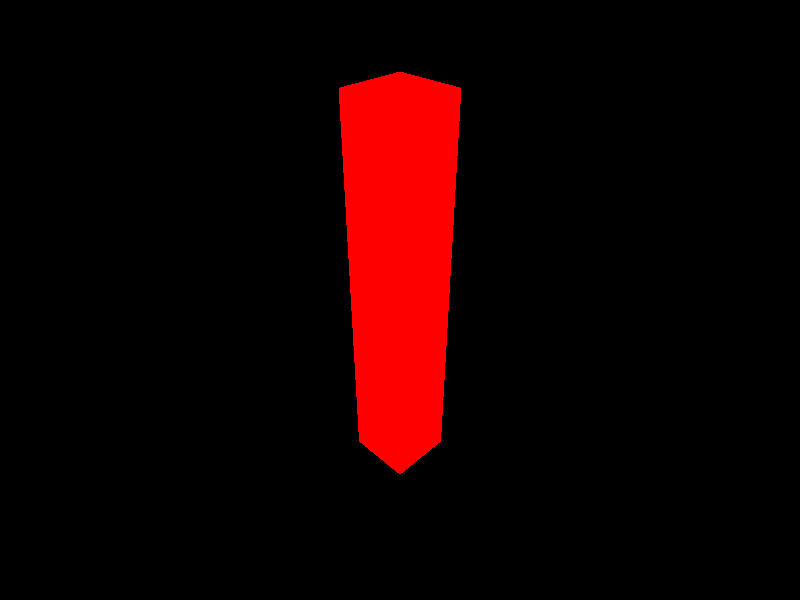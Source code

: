 //Testing surfel generation

//camera pointing around 45 degrees
camera {
  location  <-10, 10, 10> 
  up        <0,  1,  0>
  right     <.94, 0,  -.94>
  look_at   <0, 0, 0>
}

//standard camera down z axis
//camera {
//  location  <0, 0, 10>
//  up        <0, 1, 0>
//  right     <1.33333, 0,  0>
//  look_at   <0, 0, 0>
//}

light_source {<-100, 100, 100> color rgb <1, 1, 1>}

box { <-1,-1,-1>, <1,1,1>
    pigment { color rgb <1.0, 0.0, 0.0>}
    finish {ambient 0.2 diffuse 0.8}
    translate <0, 0, 0>
    scale <1, 6, 1>
}

//sphere { <0, 0, 0>, 1
//  pigment { color rgb <1.0, 0.0, 1.0>}
//  finish {ambient 0.5 diffuse 0.9}
//  translate <0, 0, 0>
//  scale <1, 4, 1>
//}

//sphere { <0, 0, 0>, 1
//  pigment { color rgb <1.0, 0.1, 1.0>}
//  finish {ambient 0.2 diffuse 0.4 specular 0.5 roughness 0.05}
//  scale <1, 2, 1>
//  rotate <0, 0, 25>
//  translate <-1.2, 0 ,0>
//}

//triangle { <-2,-2,0>, <0,2,0>, <2,-2,0>
//  pigment { color rgb <1.0, 0.0, 1.0>}
//  finish {ambient 0.2 diffuse 0.4}
//  translate <0, 0, 0>
//  scale <1, 2, 1>
//}
